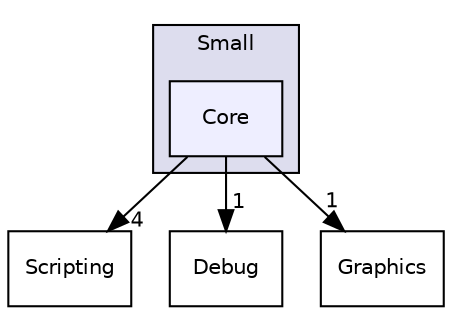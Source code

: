 digraph "include/Small/Core" {
  compound=true
  node [ fontsize="10", fontname="Helvetica"];
  edge [ labelfontsize="10", labelfontname="Helvetica"];
  subgraph clusterdir_bccf9de9576cfd43a752576f669ec707 {
    graph [ bgcolor="#ddddee", pencolor="black", label="Small" fontname="Helvetica", fontsize="10", URL="dir_bccf9de9576cfd43a752576f669ec707.html"]
  dir_28fb12f25184f93ef1999017e259726d [shape=box, label="Core", style="filled", fillcolor="#eeeeff", pencolor="black", URL="dir_28fb12f25184f93ef1999017e259726d.html"];
  }
  dir_83b6773e5da43a082e3b0b578f795f5d [shape=box label="Scripting" URL="dir_83b6773e5da43a082e3b0b578f795f5d.html"];
  dir_7f4e8556346902d5437514d20633b51f [shape=box label="Debug" URL="dir_7f4e8556346902d5437514d20633b51f.html"];
  dir_1e32cf0ae7c9740a651d31fd7036c32f [shape=box label="Graphics" URL="dir_1e32cf0ae7c9740a651d31fd7036c32f.html"];
  dir_28fb12f25184f93ef1999017e259726d->dir_83b6773e5da43a082e3b0b578f795f5d [headlabel="4", labeldistance=1.5 headhref="dir_000002_000007.html"];
  dir_28fb12f25184f93ef1999017e259726d->dir_7f4e8556346902d5437514d20633b51f [headlabel="1", labeldistance=1.5 headhref="dir_000002_000003.html"];
  dir_28fb12f25184f93ef1999017e259726d->dir_1e32cf0ae7c9740a651d31fd7036c32f [headlabel="1", labeldistance=1.5 headhref="dir_000002_000005.html"];
}
